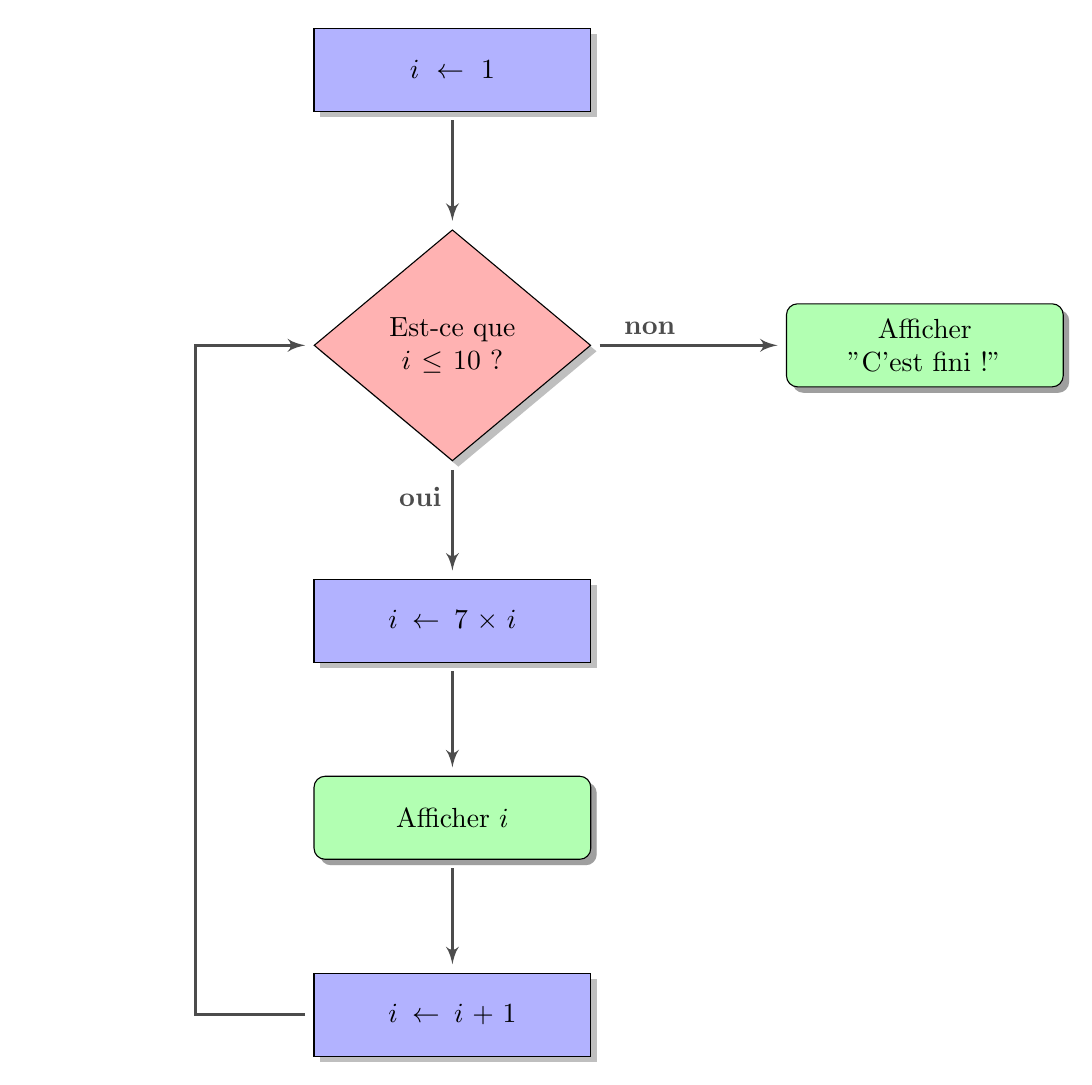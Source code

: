 \usetikzlibrary{shadows,arrows, shapes}

% Define block styles


\tikzstyle{boxstyle} =  [draw, text width=8em, text centered, minimum width=10em,  minimum height=3em, drop shadow]

\tikzstyle{boxinput} = [boxstyle, rounded corners, drop shadow, fill=green!30]
\tikzstyle{instruction} = [boxstyle,  fill=blue!30]
\tikzstyle{ifthen} = [boxstyle,  text width=5em, diamond, fill=red!30]

\tikzstyle{line} = [draw, very thick, shorten <=3pt,shorten >=3pt, color=black!70, -latex']



\begin{tikzpicture}[scale=1,every node/.style={transform shape}]


%Draw diagram elements
\path node(P1)[ifthen] {Est-ce que $i \le 10$ ?};

\path (P1)+(0,3.5) node(P0)[instruction] {$i \leftarrow 1$};

\path (P1)+(0,-3.5) node(P2)[instruction] {$i \leftarrow 7 \times i$};
\path (P2)+(0,-2.5) node(P4)[boxinput] {Afficher $i$};
\path (P4)+(0,-2.5) node(P5)[instruction] {$i \leftarrow i+1$};
\path (P1)+(6,0) node(P3)[boxinput] {Afficher "C'est fini !"};


% Draw arrows between elements
\path[line] (P1.south) -- node [left,pos=0.3] {\bf oui} (P2);
\path[line] (P1.east) -- node [above, pos=0.3] {\bf non} (P3);
\path[line] (P0.south) -- (P1);


\path[line] (P2.south) -- (P4);
\path[line] (P4.south) -- (P5);
\path[line] (P5.west) -- ++(-1.5,0) -- ++(0,8.5)--(P1.west);


\end{tikzpicture}
